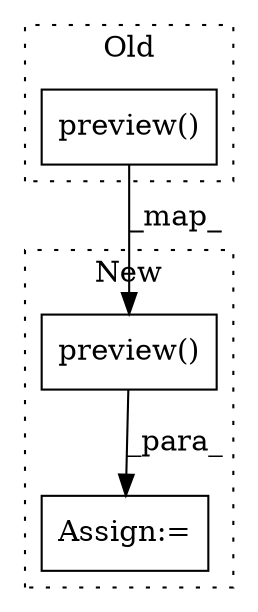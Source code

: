 digraph G {
subgraph cluster0 {
1 [label="preview()" a="75" s="1643,1669" l="12,1" shape="box"];
label = "Old";
style="dotted";
}
subgraph cluster1 {
2 [label="preview()" a="75" s="1829,1855" l="12,1" shape="box"];
3 [label="Assign:=" a="68" s="1865" l="3" shape="box"];
label = "New";
style="dotted";
}
1 -> 2 [label="_map_"];
2 -> 3 [label="_para_"];
}